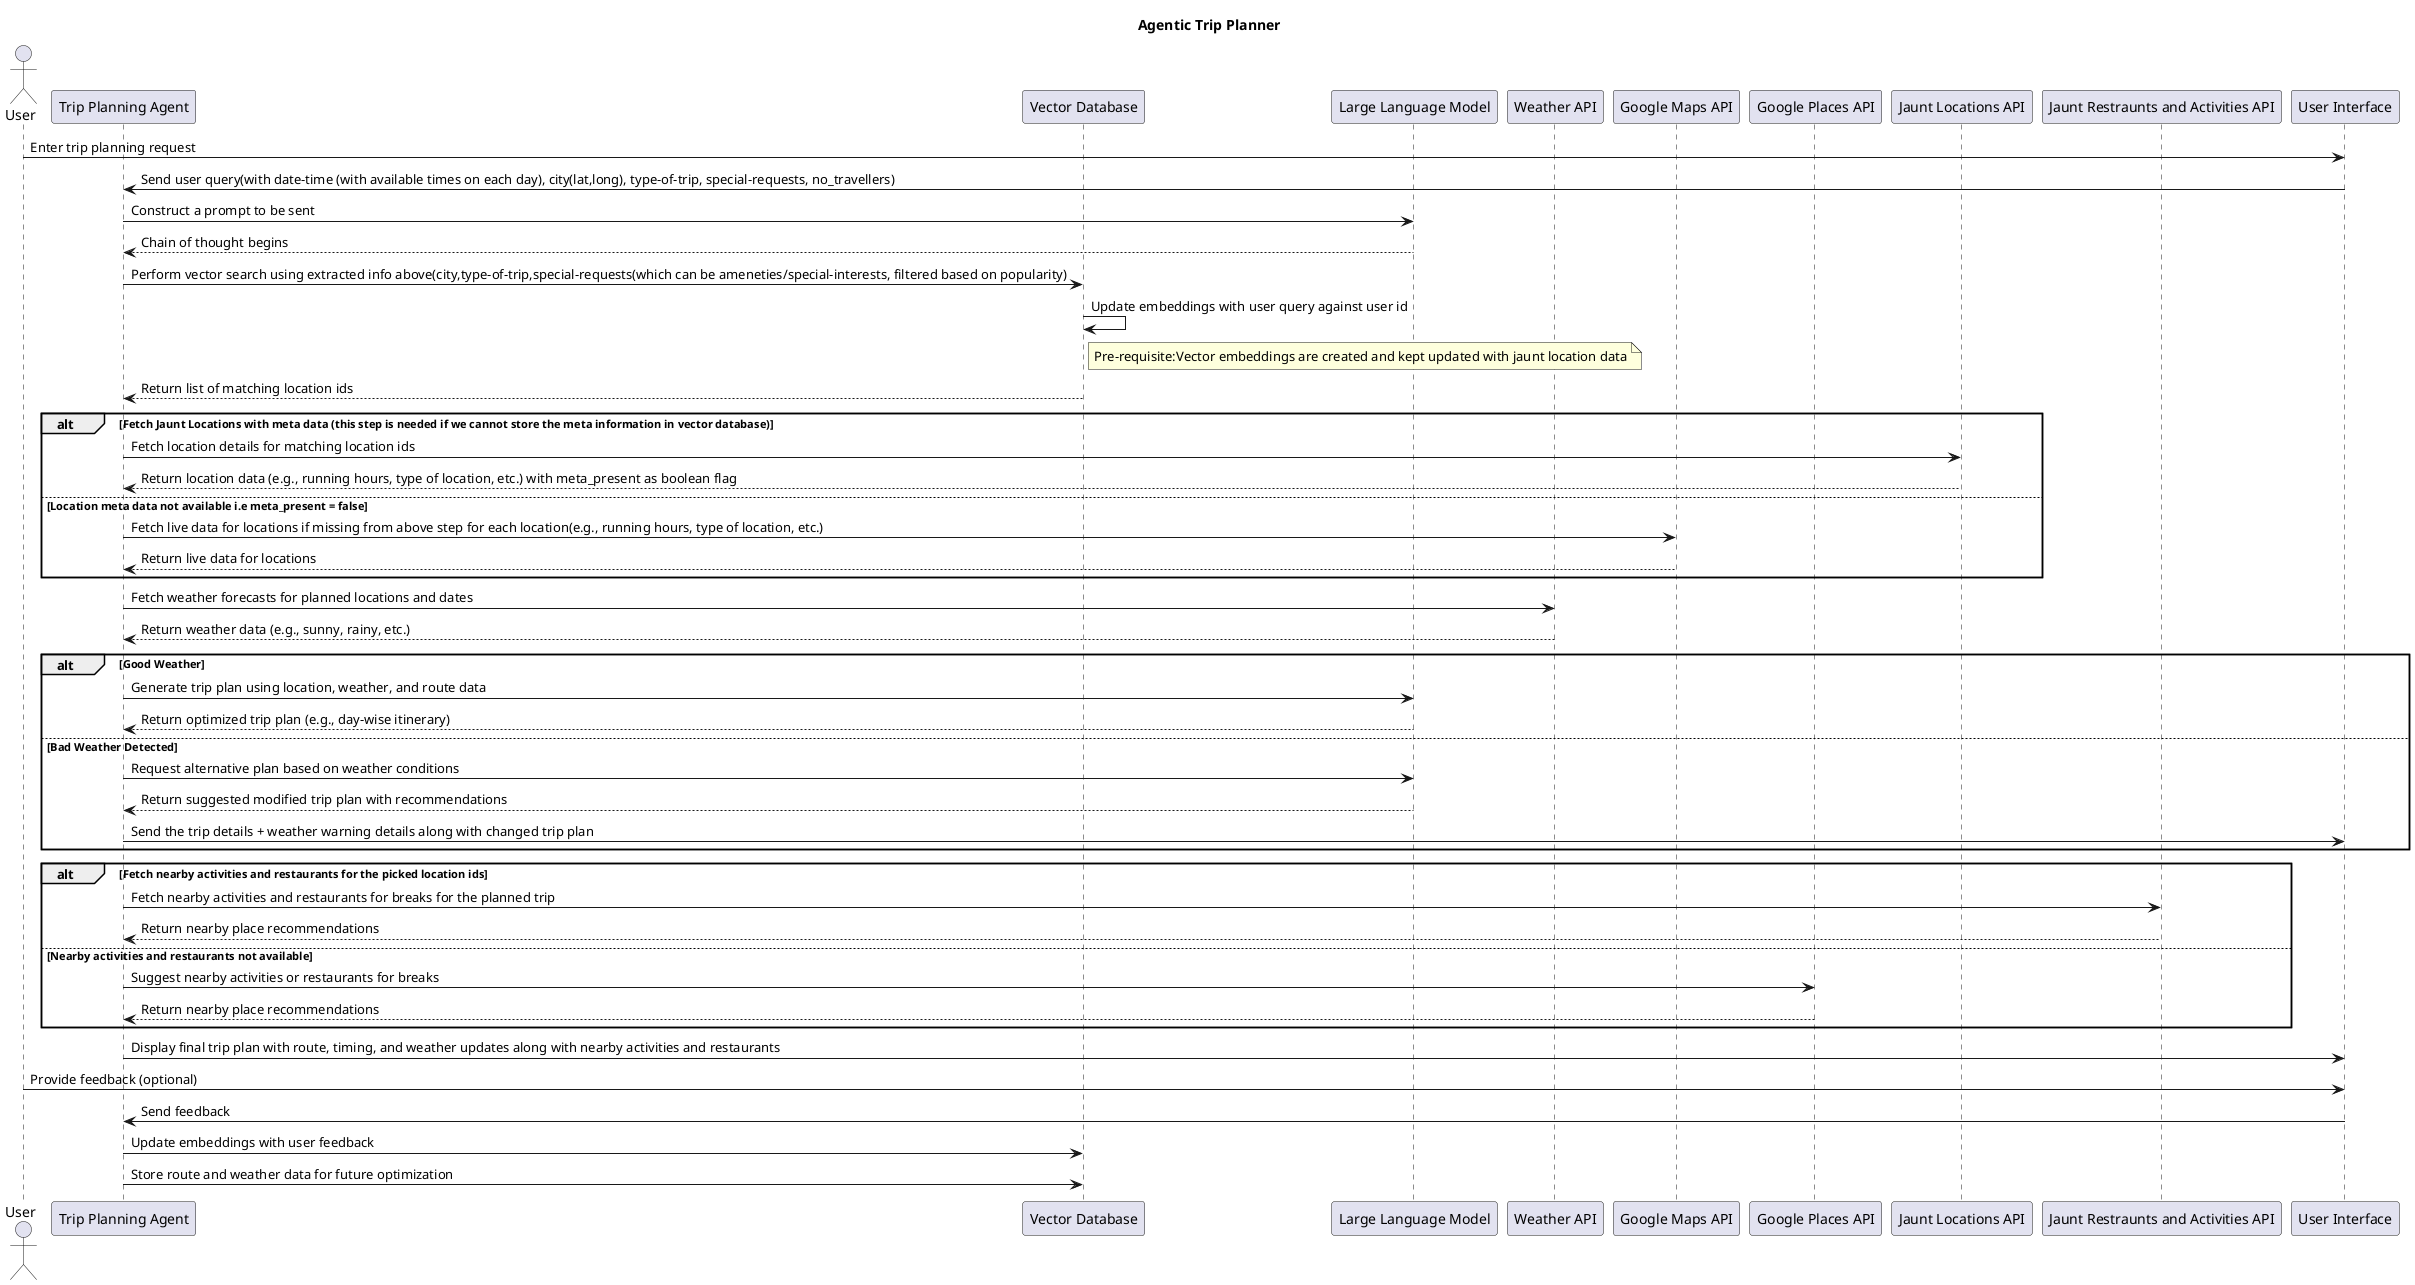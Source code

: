 @startuml
title Agentic Trip Planner
actor User
participant "Trip Planning Agent" as Agent
participant "Vector Database" as VecDB
participant "Large Language Model" as LLM
participant "Weather API" as WeatherAPI
participant "Google Maps API" as MapsAPI
participant "Google Places API" as PlacesAPI
participant "Jaunt Locations API" as LocAPI
participant "Jaunt Restraunts and Activities API" as RestaurantsAndActivitiesAPI
participant "User Interface" as UI

User -> UI : Enter trip planning request
UI -> Agent : Send user query(with date-time (with available times on each day), city(lat,long), type-of-trip, special-requests, no_travellers)
Agent -> LLM : Construct a prompt to be sent
LLM --> Agent : Chain of thought begins

Agent -> VecDB : Perform vector search using extracted info above(city,type-of-trip,special-requests(which can be ameneties/special-interests, filtered based on popularity)
VecDB -> VecDB : Update embeddings with user query against user id
note right of VecDB
    Pre-requisite:Vector embeddings are created and kept updated with jaunt location data
end note
VecDB --> Agent : Return list of matching location ids

' Agent -> MapsAPI : Calculate travel times and distances between locations
' MapsAPI --> Agent : Return optimized routes and travel details
alt Fetch Jaunt Locations with meta data (this step is needed if we cannot store the meta information in vector database)
    Agent -> LocAPI : Fetch location details for matching location ids
    LocAPI --> Agent : Return location data (e.g., running hours, type of location, etc.) with meta_present as boolean flag
else Location meta data not available i.e meta_present = false
    Agent -> MapsAPI : Fetch live data for locations if missing from above step for each location(e.g., running hours, type of location, etc.)
    MapsAPI --> Agent : Return live data for locations
end
Agent -> WeatherAPI : Fetch weather forecasts for planned locations and dates
WeatherAPI --> Agent : Return weather data (e.g., sunny, rainy, etc.)
alt Good Weather
    Agent -> LLM : Generate trip plan using location, weather, and route data
    LLM --> Agent : Return optimized trip plan (e.g., day-wise itinerary)
else Bad Weather Detected
    Agent -> LLM : Request alternative plan based on weather conditions
    LLM --> Agent : Return suggested modified trip plan with recommendations
    Agent -> UI : Send the trip details + weather warning details along with changed trip plan
end

alt Fetch nearby activities and restaurants for the picked location ids
    Agent -> RestaurantsAndActivitiesAPI : Fetch nearby activities and restaurants for breaks for the planned trip
    RestaurantsAndActivitiesAPI --> Agent : Return nearby place recommendations
else Nearby activities and restaurants not available
    Agent -> PlacesAPI : Suggest nearby activities or restaurants for breaks
    PlacesAPI --> Agent : Return nearby place recommendations
end
Agent -> UI : Display final trip plan with route, timing, and weather updates along with nearby activities and restaurants
User -> UI : Provide feedback (optional)
UI -> Agent : Send feedback
Agent -> VecDB : Update embeddings with user feedback
Agent -> VecDB : Store route and weather data for future optimization
@enduml